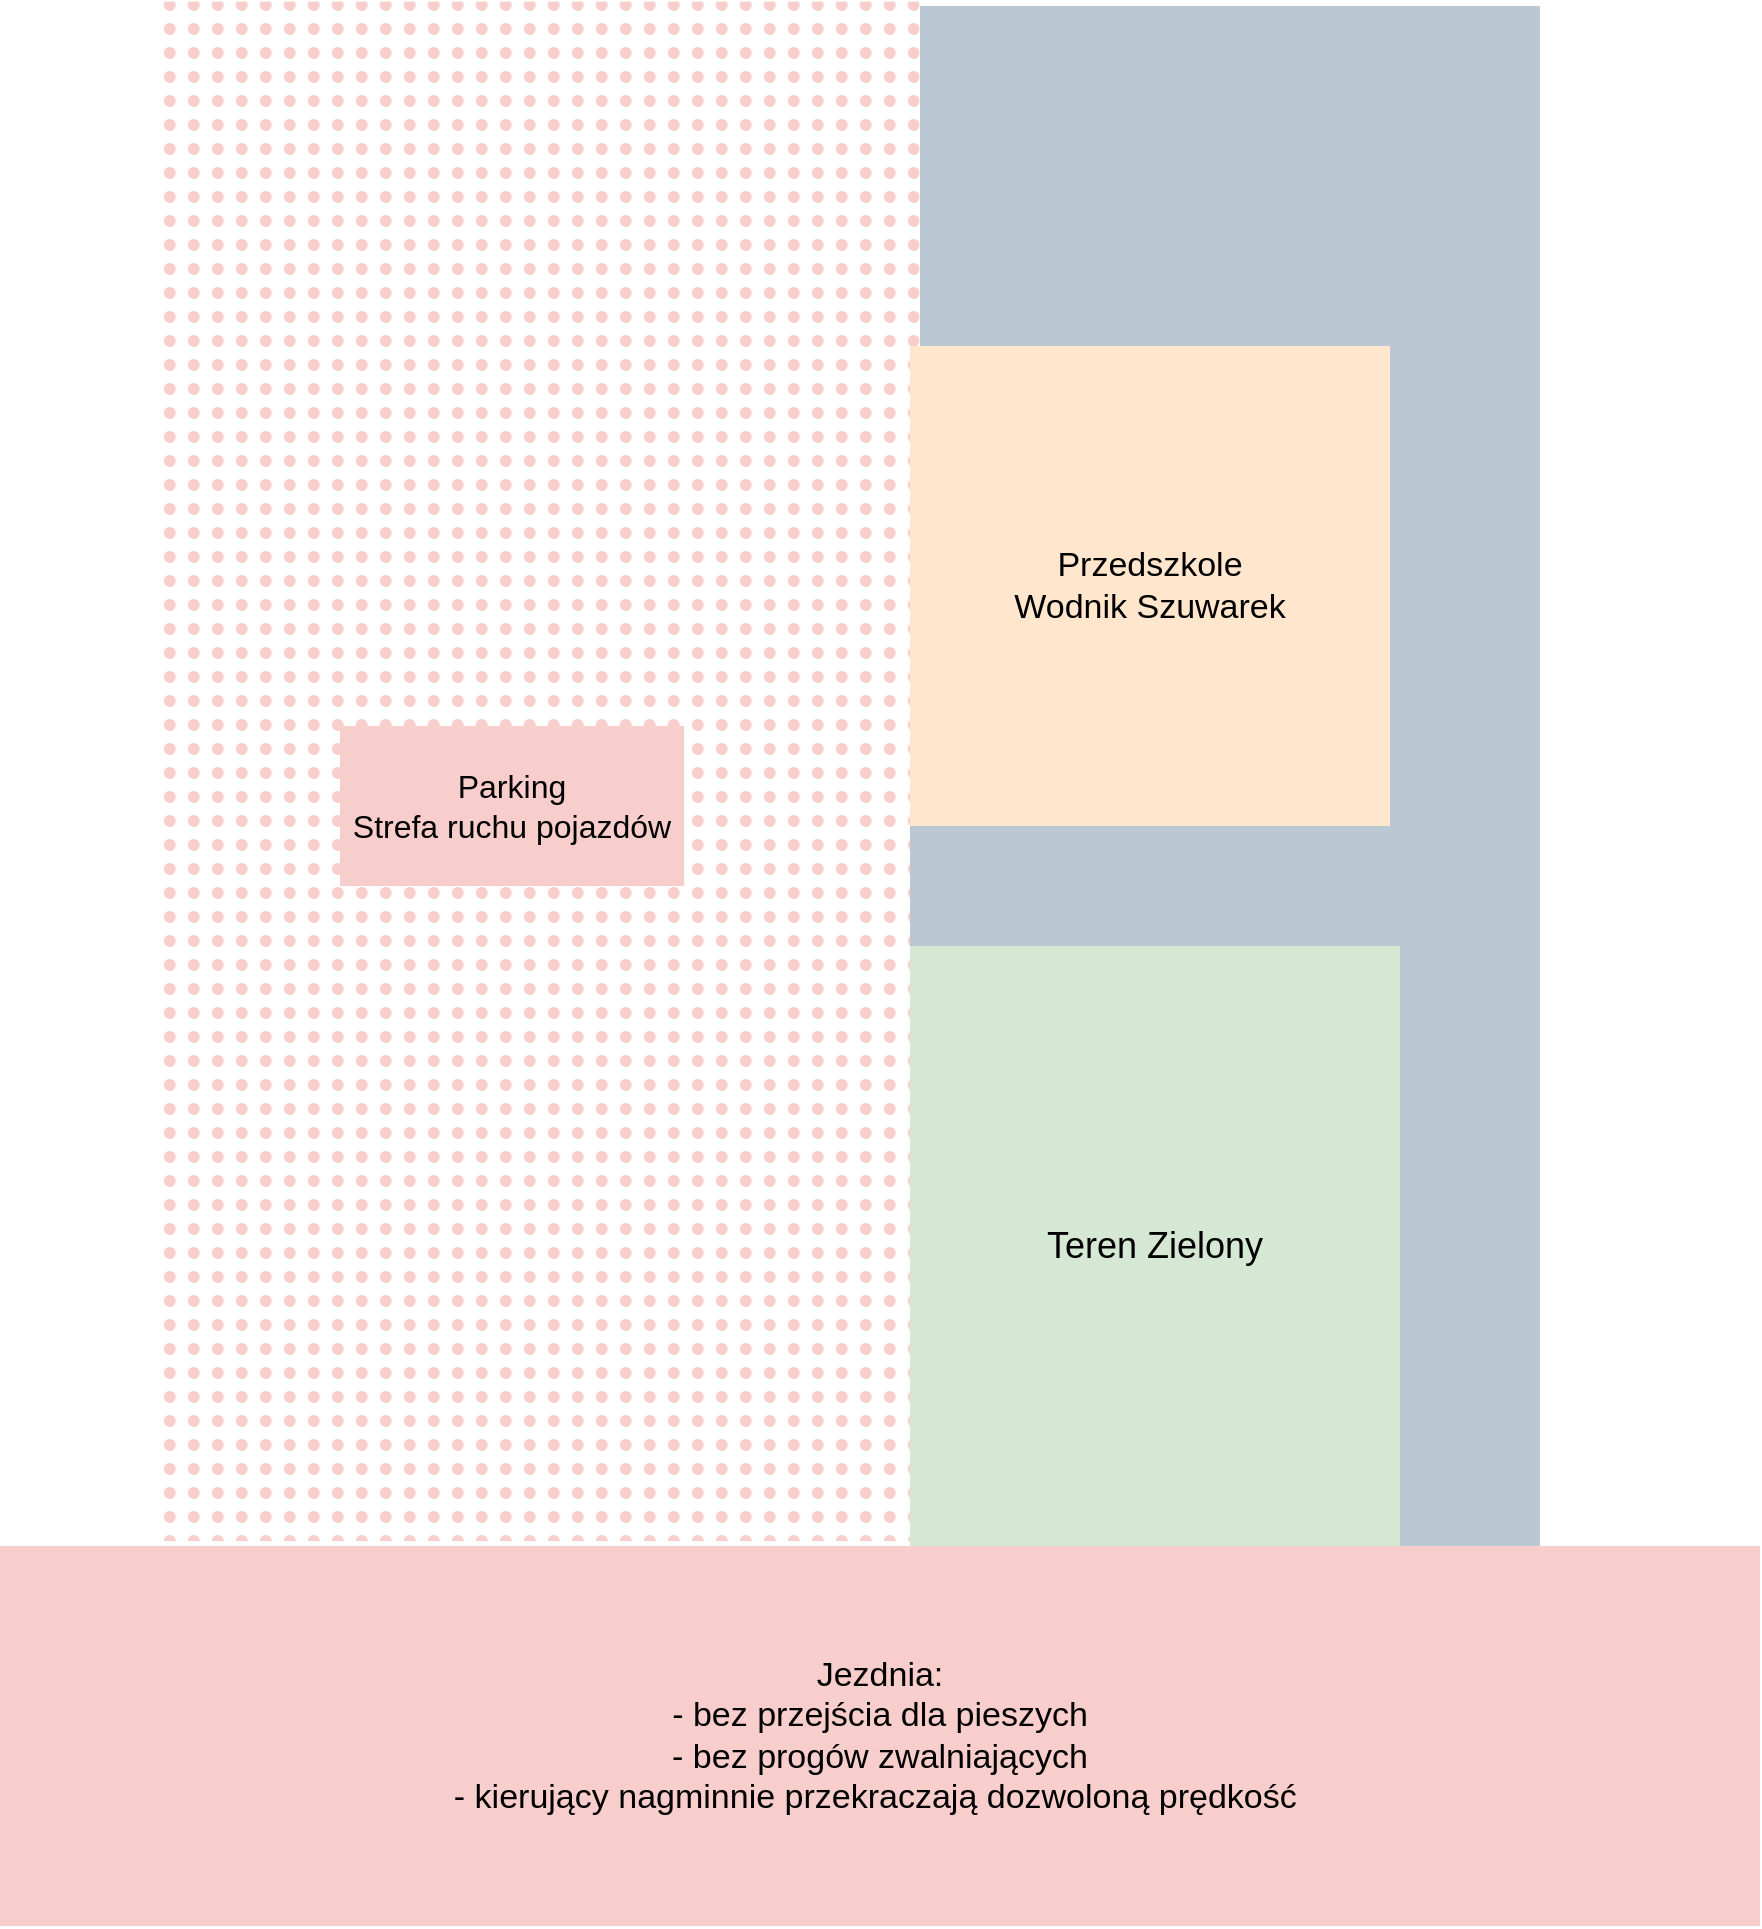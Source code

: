 <mxfile version="21.7.2" type="github">
  <diagram name="Page-1" id="BLIdueBB5xflaGkCdT5f">
    <mxGraphModel dx="2869" dy="1124" grid="1" gridSize="10" guides="1" tooltips="1" connect="1" arrows="1" fold="1" page="1" pageScale="1" pageWidth="850" pageHeight="1100" math="0" shadow="0">
      <root>
        <mxCell id="0" />
        <mxCell id="1" parent="0" />
        <mxCell id="u4QKNgxA5Tayq-lkxQXP-2" value="&lt;font style=&quot;font-size: 17px;&quot;&gt;Jezdnia:&lt;br&gt;- bez przejścia dla pieszych&lt;br&gt;- bez progów zwalniających&lt;br&gt;- kierujący nagminnie przekraczają dozwoloną prędkość&amp;nbsp;&lt;/font&gt;" style="rounded=0;whiteSpace=wrap;html=1;fillColor=#f8cecc;strokeColor=none;" vertex="1" parent="1">
          <mxGeometry x="-30" y="820" width="880" height="190" as="geometry" />
        </mxCell>
        <mxCell id="u4QKNgxA5Tayq-lkxQXP-4" value="" style="rounded=0;whiteSpace=wrap;html=1;fillColor=#bac8d3;strokeColor=none;" vertex="1" parent="1">
          <mxGeometry x="665" y="170" width="75" height="290" as="geometry" />
        </mxCell>
        <mxCell id="u4QKNgxA5Tayq-lkxQXP-6" value="" style="rounded=0;whiteSpace=wrap;html=1;fillColor=#bac8d3;strokeColor=none;" vertex="1" parent="1">
          <mxGeometry x="665" y="520" width="75" height="300" as="geometry" />
        </mxCell>
        <mxCell id="u4QKNgxA5Tayq-lkxQXP-9" value="" style="rounded=0;whiteSpace=wrap;html=1;rotation=90;fillColor=#f8cecc;strokeColor=none;gradientColor=none;fillStyle=dots;" vertex="1" parent="1">
          <mxGeometry x="-145.65" y="242.08" width="769.7" height="381.18" as="geometry" />
        </mxCell>
        <mxCell id="u4QKNgxA5Tayq-lkxQXP-11" value="&lt;font style=&quot;font-size: 16px;&quot;&gt;Parking&lt;br&gt;Strefa ruchu pojazdów&lt;/font&gt;" style="rounded=0;whiteSpace=wrap;html=1;fillColor=#f8cecc;strokeColor=none;fillStyle=auto;" vertex="1" parent="1">
          <mxGeometry x="140" y="410" width="172.12" height="80" as="geometry" />
        </mxCell>
        <mxCell id="u4QKNgxA5Tayq-lkxQXP-1" value="&lt;font style=&quot;font-size: 17px;&quot;&gt;Przedszkole &lt;br&gt;Wodnik Szuwarek&lt;/font&gt;" style="whiteSpace=wrap;html=1;aspect=fixed;fillColor=#ffe6cc;strokeColor=none;" vertex="1" parent="1">
          <mxGeometry x="425" y="220" width="240" height="240" as="geometry" />
        </mxCell>
        <mxCell id="u4QKNgxA5Tayq-lkxQXP-3" value="" style="rounded=0;whiteSpace=wrap;html=1;fillColor=#bac8d3;strokeColor=none;" vertex="1" parent="1">
          <mxGeometry x="425" y="460" width="315" height="60" as="geometry" />
        </mxCell>
        <mxCell id="u4QKNgxA5Tayq-lkxQXP-12" value="" style="rounded=0;whiteSpace=wrap;html=1;fillColor=#bac8d3;strokeColor=none;" vertex="1" parent="1">
          <mxGeometry x="430" y="160" width="310" height="60" as="geometry" />
        </mxCell>
        <mxCell id="u4QKNgxA5Tayq-lkxQXP-14" value="" style="rounded=0;whiteSpace=wrap;html=1;fillColor=#bac8d3;strokeColor=none;" vertex="1" parent="1">
          <mxGeometry x="430" y="50" width="310" height="110" as="geometry" />
        </mxCell>
        <mxCell id="u4QKNgxA5Tayq-lkxQXP-15" value="&lt;font style=&quot;font-size: 18px;&quot;&gt;Teren Zielony&lt;/font&gt;" style="rounded=0;whiteSpace=wrap;html=1;fillColor=#d5e8d4;strokeColor=none;" vertex="1" parent="1">
          <mxGeometry x="425" y="520" width="245" height="300" as="geometry" />
        </mxCell>
      </root>
    </mxGraphModel>
  </diagram>
</mxfile>
